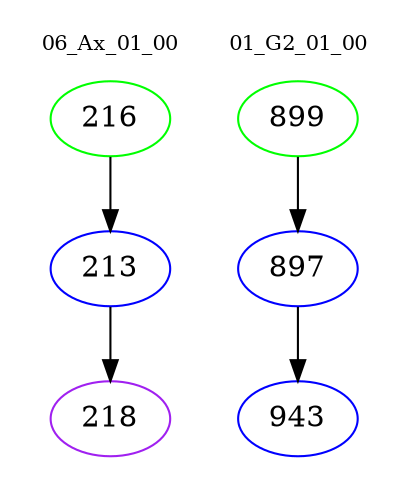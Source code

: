 digraph{
subgraph cluster_0 {
color = white
label = "06_Ax_01_00";
fontsize=10;
T0_216 [label="216", color="green"]
T0_216 -> T0_213 [color="black"]
T0_213 [label="213", color="blue"]
T0_213 -> T0_218 [color="black"]
T0_218 [label="218", color="purple"]
}
subgraph cluster_1 {
color = white
label = "01_G2_01_00";
fontsize=10;
T1_899 [label="899", color="green"]
T1_899 -> T1_897 [color="black"]
T1_897 [label="897", color="blue"]
T1_897 -> T1_943 [color="black"]
T1_943 [label="943", color="blue"]
}
}
